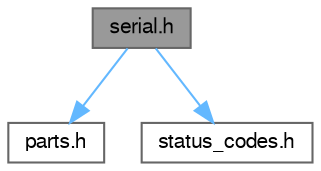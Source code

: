 digraph "serial.h"
{
 // LATEX_PDF_SIZE
  bgcolor="transparent";
  edge [fontname=FreeSans,fontsize=10,labelfontname=FreeSans,labelfontsize=10];
  node [fontname=FreeSans,fontsize=10,shape=box,height=0.2,width=0.4];
  Node1 [label="serial.h",height=0.2,width=0.4,color="gray40", fillcolor="grey60", style="filled", fontcolor="black",tooltip="Serial Mode management."];
  Node1 -> Node2 [color="steelblue1",style="solid"];
  Node2 [label="parts.h",height=0.2,width=0.4,color="grey40", fillcolor="white", style="filled",URL="$parts_8h.html",tooltip="Atmel part identification macros."];
  Node1 -> Node3 [color="steelblue1",style="solid"];
  Node3 [label="status_codes.h",height=0.2,width=0.4,color="grey40", fillcolor="white", style="filled",URL="$status__codes_8h.html",tooltip="Status code definitions."];
}
